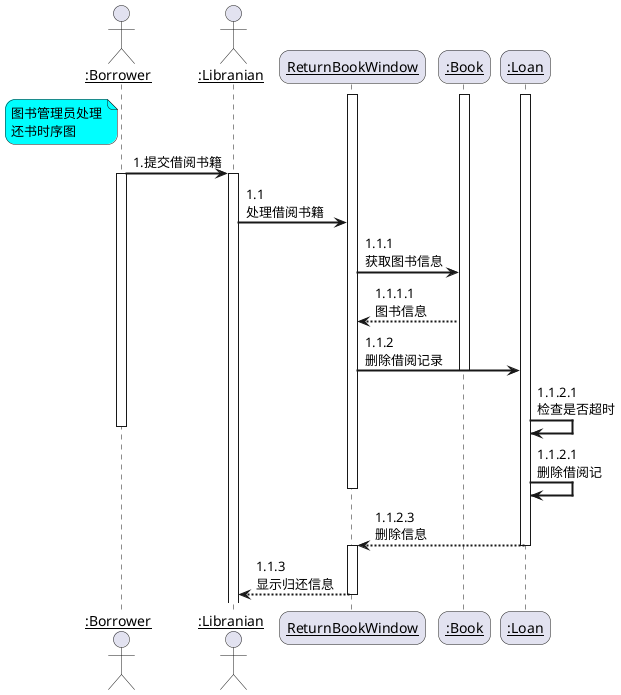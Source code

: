 @startuml
skinparam sequenceArrowThickness 2
skinparam roundcorner 20
skinparam maxmessagesize 60
skinparam sequenceParticipant underline

actor ":Borrower" as User
note left of User #aqua
	图书管理员处理
	还书时序图
end note
actor ":Libranian" as Lib
participant "ReturnBookWindow" as A
participant ":Book" as B
participant ":Loan" as C
activate A
activate B
activate C
User -> Lib: 1.提交借阅书籍
activate User
activate Lib
Lib -> A: 1.1 处理借阅书籍
A -> B: 1.1.1 获取图书信息
B --> A: 1.1.1.1  图书信息
A -> C: 1.1.2  删除借阅记录
deactivate B
C -> C:1.1.2.1 检查是否超时
deactivate User
C -> C:1.1.2.1 删除借阅记
deactivate A
deactivate B
C --> A: 1.1.2.3  删除信息
deactivate C
activate A
A -->Lib:1.1.3 显示归还信息
deactivate A
@enduml